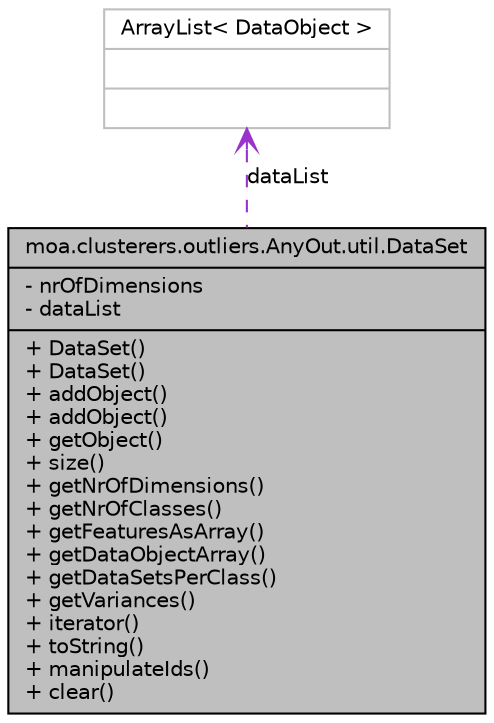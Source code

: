 digraph G
{
  edge [fontname="Helvetica",fontsize="10",labelfontname="Helvetica",labelfontsize="10"];
  node [fontname="Helvetica",fontsize="10",shape=record];
  Node1 [label="{moa.clusterers.outliers.AnyOut.util.DataSet\n|- nrOfDimensions\l- dataList\l|+ DataSet()\l+ DataSet()\l+ addObject()\l+ addObject()\l+ getObject()\l+ size()\l+ getNrOfDimensions()\l+ getNrOfClasses()\l+ getFeaturesAsArray()\l+ getDataObjectArray()\l+ getDataSetsPerClass()\l+ getVariances()\l+ iterator()\l+ toString()\l+ manipulateIds()\l+ clear()\l}",height=0.2,width=0.4,color="black", fillcolor="grey75", style="filled" fontcolor="black"];
  Node2 -> Node1 [dir=back,color="darkorchid3",fontsize="10",style="dashed",label="dataList",arrowtail="open",fontname="Helvetica"];
  Node2 [label="{ArrayList\< DataObject \>\n||}",height=0.2,width=0.4,color="grey75", fillcolor="white", style="filled"];
}
